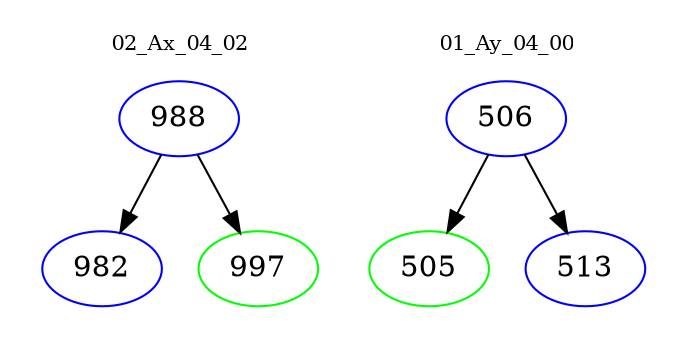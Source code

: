 digraph{
subgraph cluster_0 {
color = white
label = "02_Ax_04_02";
fontsize=10;
T0_988 [label="988", color="blue"]
T0_988 -> T0_982 [color="black"]
T0_982 [label="982", color="blue"]
T0_988 -> T0_997 [color="black"]
T0_997 [label="997", color="green"]
}
subgraph cluster_1 {
color = white
label = "01_Ay_04_00";
fontsize=10;
T1_506 [label="506", color="blue"]
T1_506 -> T1_505 [color="black"]
T1_505 [label="505", color="green"]
T1_506 -> T1_513 [color="black"]
T1_513 [label="513", color="blue"]
}
}
